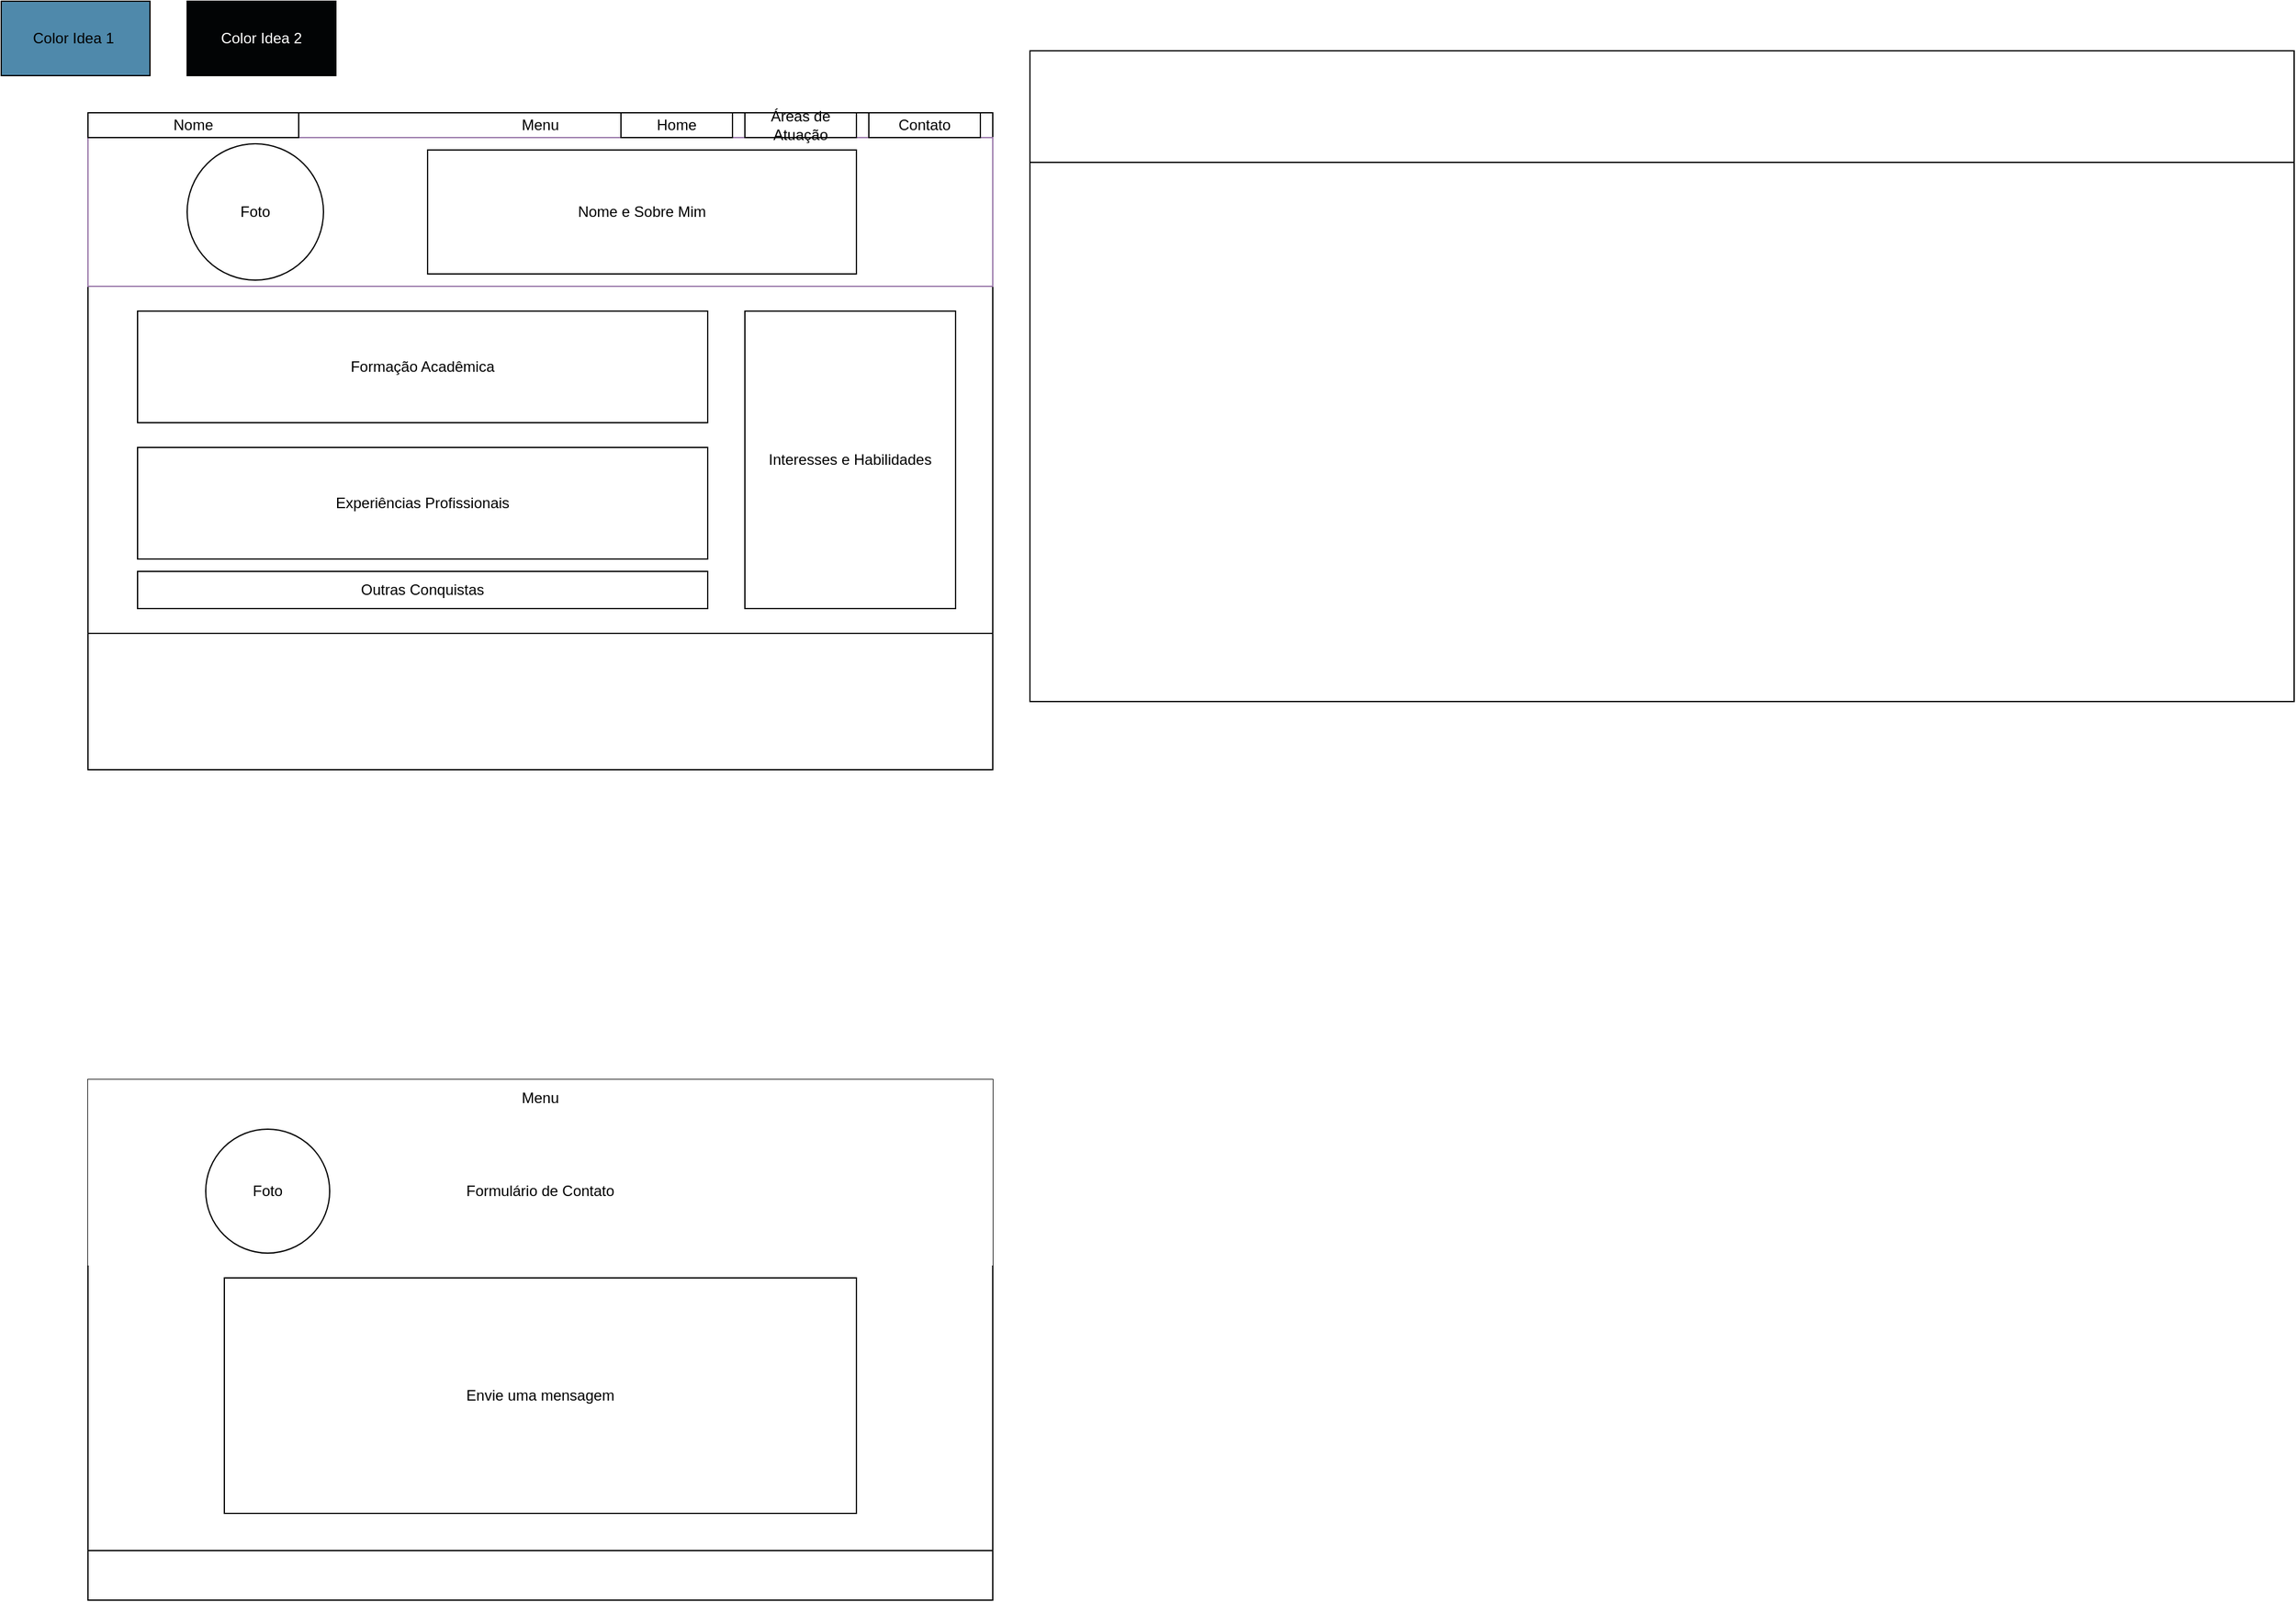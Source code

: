 <mxfile version="24.2.1" type="device">
  <diagram name="Página-1" id="iQK3GB3rTl5IFS7BH4yy">
    <mxGraphModel dx="1512" dy="758" grid="1" gridSize="10" guides="1" tooltips="1" connect="1" arrows="1" fold="1" page="1" pageScale="1" pageWidth="827" pageHeight="1169" math="0" shadow="0">
      <root>
        <mxCell id="0" />
        <mxCell id="1" parent="0" />
        <mxCell id="-Pl0f8S0vRPAaxaG-yZ--1" value="" style="rounded=0;whiteSpace=wrap;html=1;fillColor=default;" parent="1" vertex="1">
          <mxGeometry x="80" y="140" width="730" height="420" as="geometry" />
        </mxCell>
        <mxCell id="-Pl0f8S0vRPAaxaG-yZ--2" value="Menu" style="rounded=0;whiteSpace=wrap;html=1;fillColor=none;gradientColor=none;" parent="1" vertex="1">
          <mxGeometry x="80" y="140" width="730" height="20" as="geometry" />
        </mxCell>
        <mxCell id="-Pl0f8S0vRPAaxaG-yZ--3" value="" style="rounded=0;whiteSpace=wrap;html=1;fillColor=none;strokeColor=#9673a6;" parent="1" vertex="1">
          <mxGeometry x="80" y="160" width="730" height="120" as="geometry" />
        </mxCell>
        <mxCell id="-Pl0f8S0vRPAaxaG-yZ--5" value="Foto" style="ellipse;whiteSpace=wrap;html=1;aspect=fixed;" parent="1" vertex="1">
          <mxGeometry x="160" y="165" width="110" height="110" as="geometry" />
        </mxCell>
        <mxCell id="-Pl0f8S0vRPAaxaG-yZ--6" value="Nome e Sobre Mim" style="rounded=0;whiteSpace=wrap;html=1;" parent="1" vertex="1">
          <mxGeometry x="354" y="170" width="346" height="100" as="geometry" />
        </mxCell>
        <mxCell id="-Pl0f8S0vRPAaxaG-yZ--8" value="Formação Acadêmica" style="rounded=0;whiteSpace=wrap;html=1;" parent="1" vertex="1">
          <mxGeometry x="120" y="300" width="460" height="90" as="geometry" />
        </mxCell>
        <mxCell id="-Pl0f8S0vRPAaxaG-yZ--9" value="Experiências Profissionais" style="rounded=0;whiteSpace=wrap;html=1;" parent="1" vertex="1">
          <mxGeometry x="120" y="410" width="460" height="90" as="geometry" />
        </mxCell>
        <mxCell id="-Pl0f8S0vRPAaxaG-yZ--10" value="Outras Conquistas" style="rounded=0;whiteSpace=wrap;html=1;" parent="1" vertex="1">
          <mxGeometry x="120" y="510" width="460" height="30" as="geometry" />
        </mxCell>
        <mxCell id="-Pl0f8S0vRPAaxaG-yZ--11" value="&lt;font color=&quot;#ffffff&quot;&gt;Redes Sociais e Contato&lt;/font&gt;" style="rounded=0;whiteSpace=wrap;html=1;fillColor=default;strokeColor=none;" parent="1" vertex="1">
          <mxGeometry x="80" y="670" width="730" height="40" as="geometry" />
        </mxCell>
        <mxCell id="-Pl0f8S0vRPAaxaG-yZ--12" value="" style="rounded=0;whiteSpace=wrap;html=1;fillColor=default;" parent="1" vertex="1">
          <mxGeometry x="80" y="920" width="730" height="380" as="geometry" />
        </mxCell>
        <mxCell id="-Pl0f8S0vRPAaxaG-yZ--13" value="Menu" style="rounded=0;whiteSpace=wrap;html=1;fillColor=default;strokeColor=none;" parent="1" vertex="1">
          <mxGeometry x="80" y="920" width="730" height="30" as="geometry" />
        </mxCell>
        <mxCell id="-Pl0f8S0vRPAaxaG-yZ--14" value="Formulário de Contato" style="rounded=0;whiteSpace=wrap;html=1;strokeColor=none;fillColor=default;" parent="1" vertex="1">
          <mxGeometry x="80" y="950" width="730" height="120" as="geometry" />
        </mxCell>
        <mxCell id="-Pl0f8S0vRPAaxaG-yZ--15" value="Foto" style="ellipse;whiteSpace=wrap;html=1;aspect=fixed;" parent="1" vertex="1">
          <mxGeometry x="175" y="960" width="100" height="100" as="geometry" />
        </mxCell>
        <mxCell id="-Pl0f8S0vRPAaxaG-yZ--17" value="Envie uma mensagem" style="rounded=0;whiteSpace=wrap;html=1;" parent="1" vertex="1">
          <mxGeometry x="190" y="1080" width="510" height="190" as="geometry" />
        </mxCell>
        <mxCell id="-Pl0f8S0vRPAaxaG-yZ--18" value="&lt;font color=&quot;#ffffff&quot;&gt;Redes Sociais e Contato&lt;/font&gt;" style="rounded=0;whiteSpace=wrap;html=1;fillColor=default;" parent="1" vertex="1">
          <mxGeometry x="80" y="1300" width="730" height="40" as="geometry" />
        </mxCell>
        <mxCell id="-Pl0f8S0vRPAaxaG-yZ--19" value="Interesses e Habilidades" style="rounded=0;whiteSpace=wrap;html=1;" parent="1" vertex="1">
          <mxGeometry x="610" y="300" width="170" height="240" as="geometry" />
        </mxCell>
        <mxCell id="-Pl0f8S0vRPAaxaG-yZ--20" value="Nome" style="rounded=0;whiteSpace=wrap;html=1;" parent="1" vertex="1">
          <mxGeometry x="80" y="140" width="170" height="20" as="geometry" />
        </mxCell>
        <mxCell id="-Pl0f8S0vRPAaxaG-yZ--21" value="Contato" style="rounded=0;whiteSpace=wrap;html=1;" parent="1" vertex="1">
          <mxGeometry x="710" y="140" width="90" height="20" as="geometry" />
        </mxCell>
        <mxCell id="-Pl0f8S0vRPAaxaG-yZ--22" value="Home" style="rounded=0;whiteSpace=wrap;html=1;" parent="1" vertex="1">
          <mxGeometry x="510" y="140" width="90" height="20" as="geometry" />
        </mxCell>
        <mxCell id="-Pl0f8S0vRPAaxaG-yZ--23" value="Áreas de Atuação" style="rounded=0;whiteSpace=wrap;html=1;" parent="1" vertex="1">
          <mxGeometry x="610" y="140" width="90" height="20" as="geometry" />
        </mxCell>
        <mxCell id="-Pl0f8S0vRPAaxaG-yZ--24" value="&lt;font color=&quot;#ffffff&quot;&gt;Áreas de Atuação&lt;/font&gt;" style="rounded=0;whiteSpace=wrap;html=1;fillColor=default;" parent="1" vertex="1">
          <mxGeometry x="80" y="560" width="730" height="110" as="geometry" />
        </mxCell>
        <mxCell id="5_ICcsxwsLxnQLs51w0j-1" value="Color Idea 1&amp;nbsp;" style="rounded=0;whiteSpace=wrap;html=1;fillColor=#4F89AB;" parent="1" vertex="1">
          <mxGeometry x="10" y="50" width="120" height="60" as="geometry" />
        </mxCell>
        <mxCell id="5_ICcsxwsLxnQLs51w0j-2" value="&lt;font color=&quot;#ffffff&quot;&gt;Color Idea 2&lt;/font&gt;" style="rounded=0;whiteSpace=wrap;html=1;fillColor=#020405;" parent="1" vertex="1">
          <mxGeometry x="160" y="50" width="120" height="60" as="geometry" />
        </mxCell>
        <mxCell id="q1Ey_vbQQBh8fzx_5P-x-2" value="" style="rounded=0;whiteSpace=wrap;html=1;" vertex="1" parent="1">
          <mxGeometry x="840" y="90" width="1020" height="525" as="geometry" />
        </mxCell>
        <mxCell id="q1Ey_vbQQBh8fzx_5P-x-3" value="" style="rounded=0;whiteSpace=wrap;html=1;" vertex="1" parent="1">
          <mxGeometry x="840" y="90" width="1020" height="90" as="geometry" />
        </mxCell>
      </root>
    </mxGraphModel>
  </diagram>
</mxfile>
